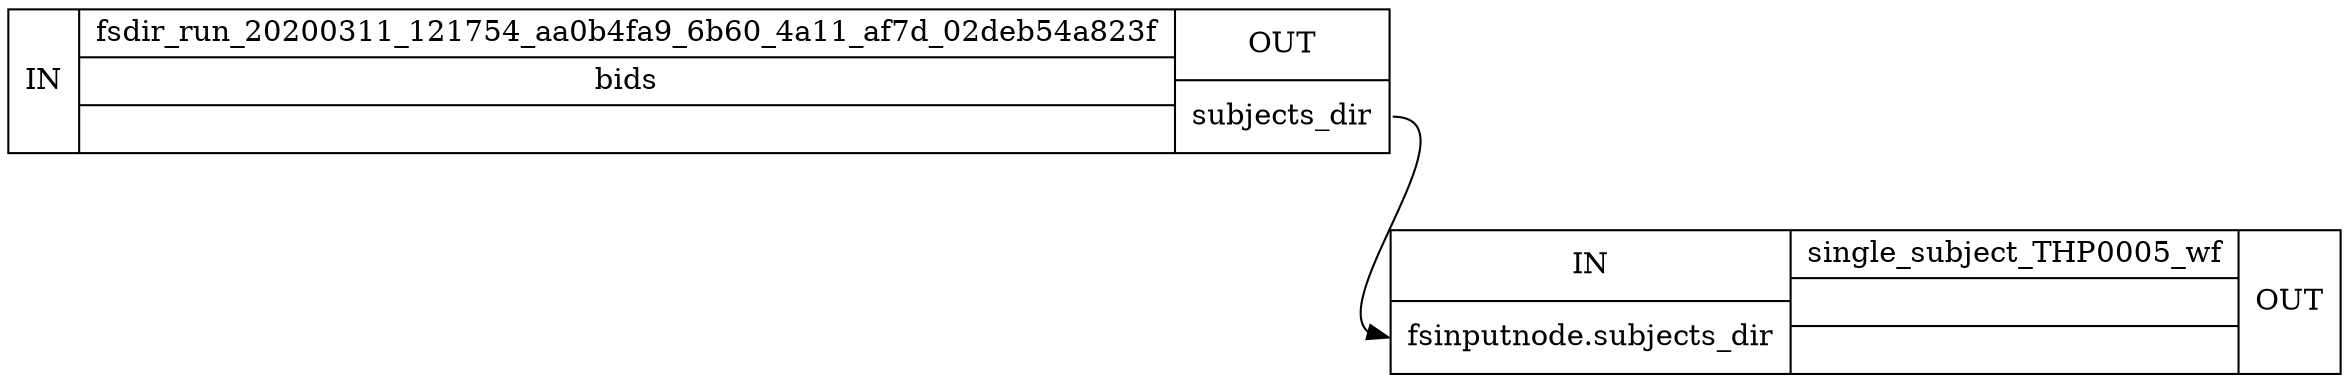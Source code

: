 digraph structs {
node [shape=record];
dmriprep_wffsdir_run_20200311_121754_aa0b4fa9_6b60_4a11_af7d_02deb54a823f [label="{IN}|{ fsdir_run_20200311_121754_aa0b4fa9_6b60_4a11_af7d_02deb54a823f | bids |  }|{OUT|<outsubjectsdir> subjects_dir}"];
dmriprep_wfsingle_subject_THP0005_wf [label="{IN|<infsinputnodesubjectsdir> fsinputnode.subjects_dir}|{ single_subject_THP0005_wf |  |  }|{OUT}"];
dmriprep_wffsdir_run_20200311_121754_aa0b4fa9_6b60_4a11_af7d_02deb54a823f:outsubjectsdir:e -> dmriprep_wfsingle_subject_THP0005_wf:infsinputnodesubjectsdir:w;
}